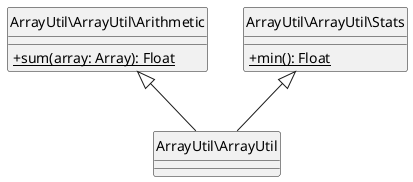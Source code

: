 @startuml
skinparam classAttributeIconSize 0
skinparam monochrome true
hide circle

class ArrayUtil\ArrayUtil\Arithmetic {
    {static} +sum(array: Array): Float
}

class ArrayUtil\ArrayUtil\Stats {
    {static} +min(): Float
}

class ArrayUtil\ArrayUtil {
}

ArrayUtil\ArrayUtil\Arithmetic <|-- ArrayUtil\ArrayUtil
ArrayUtil\ArrayUtil\Stats <|-- ArrayUtil\ArrayUtil
@enduml
